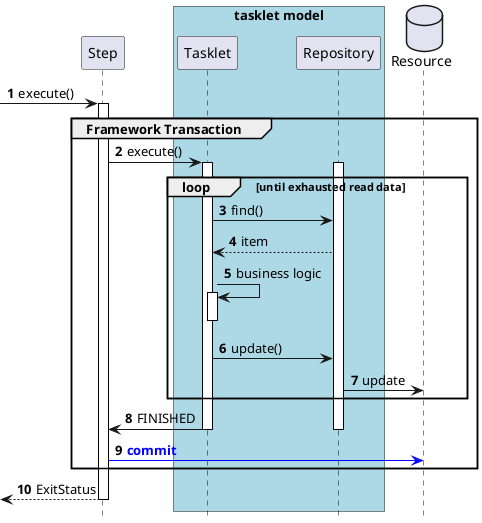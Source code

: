 @startuml

hide footbox
autonumber

participant Step
box "tasklet model" #lightblue
participant Tasklet
participant Repository
end box
database "Resource" as db

[->Step : execute()
activate Step
group Framework Transaction
    Step -> Tasklet : execute()
    activate Tasklet
    activate Repository
    loop until exhausted read data
          Tasklet -> Repository : find()
          Repository --> Tasklet : item

          Tasklet -> Tasklet : business logic
          activate Tasklet
          deactivate Tasklet

          Tasklet -> Repository : update()
          Repository -> db : update
      end
    Tasklet -> Step : FINISHED
    deactivate Repository
    deactivate Tasklet
Step [#blue]-> db : <font color="blue"><b>commit</b></font>
end
Step-->[ : ExitStatus
deactivate Step

'Set styles such as format and color of each figure
skinparam Note {
  BackgroundColor #b1f8fa
  BorderColor black
}

skinparam Class {
  BorderColor black
  ArrowColor black
}

skinparam Sequence {
  BorderColor black
  ActorBorderColor black
  ArrowColor black
  LifeLineBorderColor black
  BoxLineColor black
  ParticipantBorderColor black
}

skinparam componentStyle uml2

skinparam Component {
  BorderColor black
  ArrowColor black
}

skinparam Interface {
  BorderColor black
  ArrowColor black
}

@enduml
